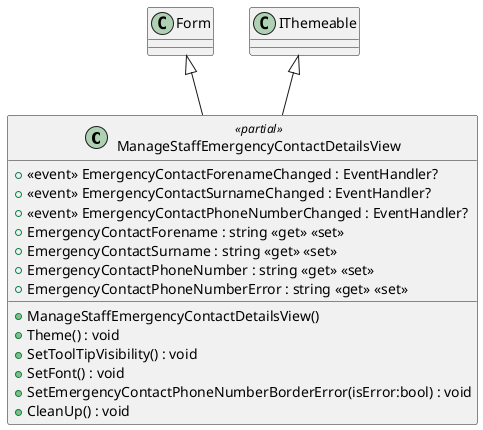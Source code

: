 @startuml
class ManageStaffEmergencyContactDetailsView <<partial>> {
    +  <<event>> EmergencyContactForenameChanged : EventHandler? 
    +  <<event>> EmergencyContactSurnameChanged : EventHandler? 
    +  <<event>> EmergencyContactPhoneNumberChanged : EventHandler? 
    + ManageStaffEmergencyContactDetailsView()
    + Theme() : void
    + SetToolTipVisibility() : void
    + SetFont() : void
    + EmergencyContactForename : string <<get>> <<set>>
    + EmergencyContactSurname : string <<get>> <<set>>
    + EmergencyContactPhoneNumber : string <<get>> <<set>>
    + EmergencyContactPhoneNumberError : string <<get>> <<set>>
    + SetEmergencyContactPhoneNumberBorderError(isError:bool) : void
    + CleanUp() : void
}
Form <|-- ManageStaffEmergencyContactDetailsView
IThemeable <|-- ManageStaffEmergencyContactDetailsView
@enduml
